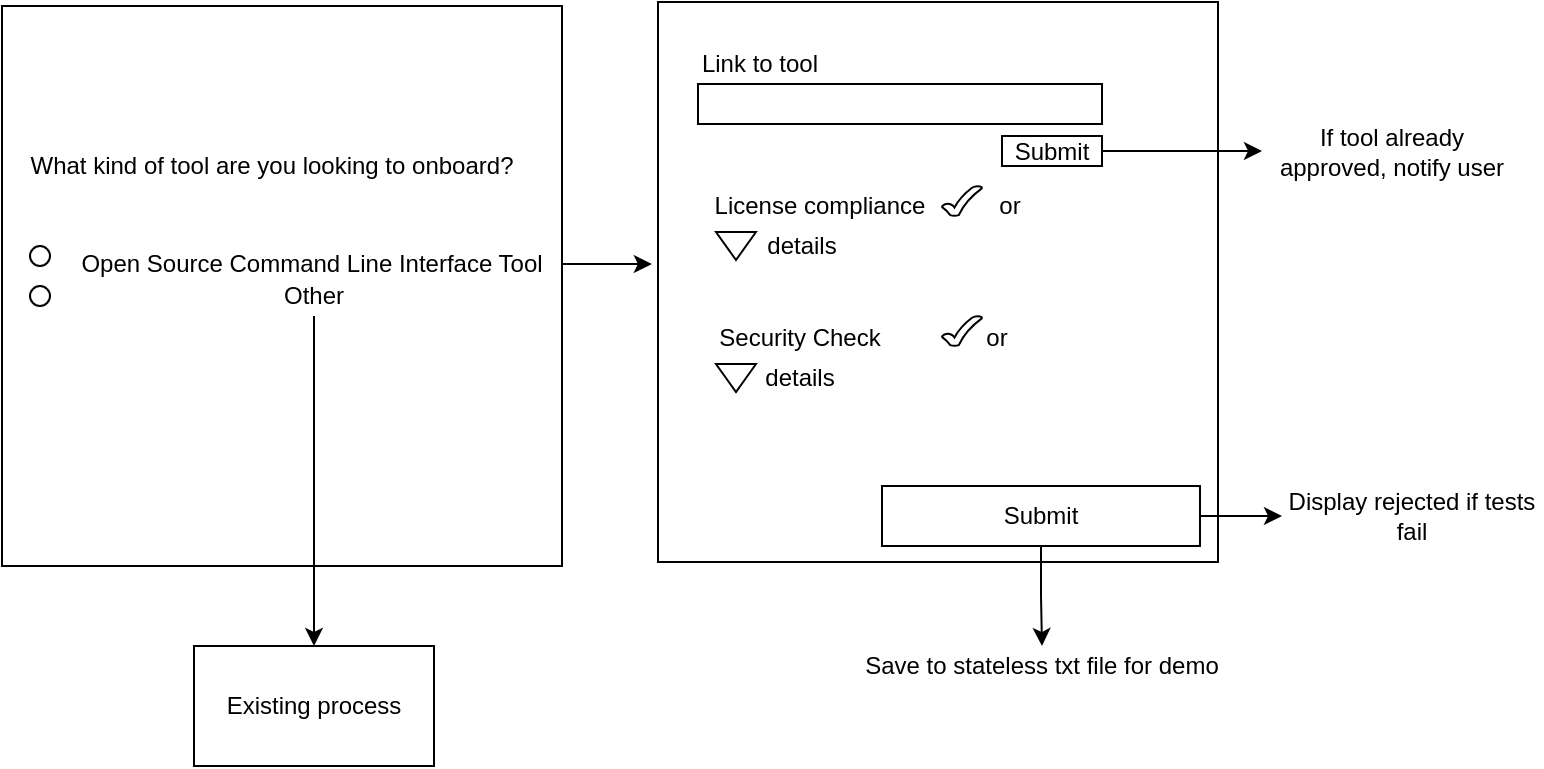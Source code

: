 <mxfile version="12.0.0" type="device" pages="1"><diagram id="hJLxcLU62V9Y4VwuvoXI" name="Page-1"><mxGraphModel dx="856" dy="609" grid="1" gridSize="10" guides="1" tooltips="1" connect="1" arrows="1" fold="1" page="1" pageScale="1" pageWidth="850" pageHeight="1100" math="0" shadow="0"><root><mxCell id="0"/><mxCell id="1" parent="0"/><mxCell id="BCcLj__ooCMpLtx7dTV_-1" value="" style="whiteSpace=wrap;html=1;aspect=fixed;" vertex="1" parent="1"><mxGeometry x="40" y="40" width="280" height="280" as="geometry"/></mxCell><mxCell id="BCcLj__ooCMpLtx7dTV_-2" value="What kind of tool are you looking to onboard?" style="text;html=1;strokeColor=none;fillColor=none;align=center;verticalAlign=middle;whiteSpace=wrap;rounded=0;" vertex="1" parent="1"><mxGeometry x="40" y="110" width="270" height="20" as="geometry"/></mxCell><mxCell id="BCcLj__ooCMpLtx7dTV_-16" style="edgeStyle=orthogonalEdgeStyle;rounded=0;orthogonalLoop=1;jettySize=auto;html=1;exitX=1;exitY=0.5;exitDx=0;exitDy=0;entryX=-0.011;entryY=0.468;entryDx=0;entryDy=0;entryPerimeter=0;" edge="1" parent="1" source="BCcLj__ooCMpLtx7dTV_-3" target="BCcLj__ooCMpLtx7dTV_-14"><mxGeometry relative="1" as="geometry"/></mxCell><mxCell id="BCcLj__ooCMpLtx7dTV_-3" value="Open Source Command Line Interface Tool" style="text;html=1;strokeColor=none;fillColor=none;align=center;verticalAlign=middle;whiteSpace=wrap;rounded=0;" vertex="1" parent="1"><mxGeometry x="70" y="159" width="250" height="20" as="geometry"/></mxCell><mxCell id="BCcLj__ooCMpLtx7dTV_-4" value="" style="ellipse;whiteSpace=wrap;html=1;aspect=fixed;" vertex="1" parent="1"><mxGeometry x="54" y="160" width="10" height="10" as="geometry"/></mxCell><mxCell id="BCcLj__ooCMpLtx7dTV_-6" value="" style="ellipse;whiteSpace=wrap;html=1;aspect=fixed;" vertex="1" parent="1"><mxGeometry x="54" y="180" width="10" height="10" as="geometry"/></mxCell><mxCell id="BCcLj__ooCMpLtx7dTV_-12" style="edgeStyle=orthogonalEdgeStyle;rounded=0;orthogonalLoop=1;jettySize=auto;html=1;exitX=0.5;exitY=1;exitDx=0;exitDy=0;entryX=0.5;entryY=0;entryDx=0;entryDy=0;" edge="1" parent="1" source="BCcLj__ooCMpLtx7dTV_-7" target="BCcLj__ooCMpLtx7dTV_-13"><mxGeometry relative="1" as="geometry"><mxPoint x="196" y="400" as="targetPoint"/></mxGeometry></mxCell><mxCell id="BCcLj__ooCMpLtx7dTV_-7" value="Other" style="text;html=1;strokeColor=none;fillColor=none;align=center;verticalAlign=middle;whiteSpace=wrap;rounded=0;" vertex="1" parent="1"><mxGeometry x="71" y="175" width="250" height="20" as="geometry"/></mxCell><mxCell id="BCcLj__ooCMpLtx7dTV_-13" value="Existing process" style="rounded=0;whiteSpace=wrap;html=1;" vertex="1" parent="1"><mxGeometry x="136" y="360" width="120" height="60" as="geometry"/></mxCell><mxCell id="BCcLj__ooCMpLtx7dTV_-14" value="" style="rounded=0;whiteSpace=wrap;html=1;" vertex="1" parent="1"><mxGeometry x="368" y="38" width="280" height="280" as="geometry"/></mxCell><mxCell id="BCcLj__ooCMpLtx7dTV_-17" value="" style="rounded=0;whiteSpace=wrap;html=1;" vertex="1" parent="1"><mxGeometry x="388" y="79" width="202" height="20" as="geometry"/></mxCell><mxCell id="BCcLj__ooCMpLtx7dTV_-18" value="Link to tool" style="text;html=1;strokeColor=none;fillColor=none;align=center;verticalAlign=middle;whiteSpace=wrap;rounded=0;" vertex="1" parent="1"><mxGeometry x="388" y="59" width="62" height="20" as="geometry"/></mxCell><mxCell id="BCcLj__ooCMpLtx7dTV_-46" style="edgeStyle=orthogonalEdgeStyle;rounded=0;orthogonalLoop=1;jettySize=auto;html=1;exitX=1;exitY=0.5;exitDx=0;exitDy=0;entryX=0;entryY=0.5;entryDx=0;entryDy=0;" edge="1" parent="1" source="BCcLj__ooCMpLtx7dTV_-19" target="BCcLj__ooCMpLtx7dTV_-45"><mxGeometry relative="1" as="geometry"/></mxCell><mxCell id="BCcLj__ooCMpLtx7dTV_-19" value="Submit" style="rounded=0;whiteSpace=wrap;html=1;" vertex="1" parent="1"><mxGeometry x="540" y="105" width="50" height="15" as="geometry"/></mxCell><mxCell id="BCcLj__ooCMpLtx7dTV_-20" value="License compliance " style="text;html=1;strokeColor=none;fillColor=none;align=center;verticalAlign=middle;whiteSpace=wrap;rounded=0;" vertex="1" parent="1"><mxGeometry x="388" y="130" width="122" height="20" as="geometry"/></mxCell><mxCell id="BCcLj__ooCMpLtx7dTV_-21" value="" style="verticalLabelPosition=bottom;verticalAlign=top;html=1;shape=mxgraph.basic.tick" vertex="1" parent="1"><mxGeometry x="510" y="130" width="20" height="15" as="geometry"/></mxCell><mxCell id="BCcLj__ooCMpLtx7dTV_-22" value="" style="shape=image;html=1;verticalAlign=top;verticalLabelPosition=bottom;labelBackgroundColor=#ffffff;imageAspect=0;aspect=fixed;image=https://cdn3.iconfinder.com/data/icons/virtual-notebook/16/button_close-128.png" vertex="1" parent="1"><mxGeometry x="556" y="131" width="18" height="18" as="geometry"/></mxCell><mxCell id="BCcLj__ooCMpLtx7dTV_-23" value="or" style="text;html=1;strokeColor=none;fillColor=none;align=center;verticalAlign=middle;whiteSpace=wrap;rounded=0;" vertex="1" parent="1"><mxGeometry x="534" y="130" width="20" height="20" as="geometry"/></mxCell><mxCell id="BCcLj__ooCMpLtx7dTV_-24" value="Security Check" style="text;html=1;strokeColor=none;fillColor=none;align=center;verticalAlign=middle;whiteSpace=wrap;rounded=0;" vertex="1" parent="1"><mxGeometry x="378" y="196" width="122" height="20" as="geometry"/></mxCell><mxCell id="BCcLj__ooCMpLtx7dTV_-25" value="" style="shape=image;html=1;verticalAlign=top;verticalLabelPosition=bottom;labelBackgroundColor=#ffffff;imageAspect=0;aspect=fixed;image=https://cdn3.iconfinder.com/data/icons/virtual-notebook/16/button_close-128.png" vertex="1" parent="1"><mxGeometry x="561" y="197" width="18" height="18" as="geometry"/></mxCell><mxCell id="BCcLj__ooCMpLtx7dTV_-26" value="or" style="text;html=1;strokeColor=none;fillColor=none;align=center;verticalAlign=middle;whiteSpace=wrap;rounded=0;" vertex="1" parent="1"><mxGeometry x="525" y="196" width="25" height="20" as="geometry"/></mxCell><mxCell id="BCcLj__ooCMpLtx7dTV_-33" value="" style="verticalLabelPosition=bottom;verticalAlign=top;html=1;shape=mxgraph.basic.tick" vertex="1" parent="1"><mxGeometry x="510" y="195" width="20" height="15" as="geometry"/></mxCell><mxCell id="BCcLj__ooCMpLtx7dTV_-35" value="" style="triangle;whiteSpace=wrap;html=1;rotation=90;" vertex="1" parent="1"><mxGeometry x="400" y="150" width="14" height="20" as="geometry"/></mxCell><mxCell id="BCcLj__ooCMpLtx7dTV_-36" value="details" style="text;html=1;strokeColor=none;fillColor=none;align=center;verticalAlign=middle;whiteSpace=wrap;rounded=0;" vertex="1" parent="1"><mxGeometry x="420" y="150" width="40" height="20" as="geometry"/></mxCell><mxCell id="BCcLj__ooCMpLtx7dTV_-37" value="" style="triangle;whiteSpace=wrap;html=1;rotation=90;" vertex="1" parent="1"><mxGeometry x="400" y="216" width="14" height="20" as="geometry"/></mxCell><mxCell id="BCcLj__ooCMpLtx7dTV_-38" value="details" style="text;html=1;strokeColor=none;fillColor=none;align=center;verticalAlign=middle;whiteSpace=wrap;rounded=0;" vertex="1" parent="1"><mxGeometry x="419" y="216" width="40" height="20" as="geometry"/></mxCell><mxCell id="BCcLj__ooCMpLtx7dTV_-44" style="edgeStyle=orthogonalEdgeStyle;rounded=0;orthogonalLoop=1;jettySize=auto;html=1;exitX=1;exitY=0.5;exitDx=0;exitDy=0;entryX=0;entryY=0.5;entryDx=0;entryDy=0;" edge="1" parent="1" source="BCcLj__ooCMpLtx7dTV_-41" target="BCcLj__ooCMpLtx7dTV_-43"><mxGeometry relative="1" as="geometry"/></mxCell><mxCell id="BCcLj__ooCMpLtx7dTV_-48" style="edgeStyle=orthogonalEdgeStyle;rounded=0;orthogonalLoop=1;jettySize=auto;html=1;exitX=0.5;exitY=1;exitDx=0;exitDy=0;entryX=0.5;entryY=0;entryDx=0;entryDy=0;" edge="1" parent="1" source="BCcLj__ooCMpLtx7dTV_-41" target="BCcLj__ooCMpLtx7dTV_-47"><mxGeometry relative="1" as="geometry"/></mxCell><mxCell id="BCcLj__ooCMpLtx7dTV_-41" value="Submit" style="rounded=0;whiteSpace=wrap;html=1;" vertex="1" parent="1"><mxGeometry x="480" y="280" width="159" height="30" as="geometry"/></mxCell><mxCell id="BCcLj__ooCMpLtx7dTV_-43" value="Display rejected if tests fail" style="text;html=1;strokeColor=none;fillColor=none;align=center;verticalAlign=middle;whiteSpace=wrap;rounded=0;" vertex="1" parent="1"><mxGeometry x="680" y="285" width="130" height="20" as="geometry"/></mxCell><mxCell id="BCcLj__ooCMpLtx7dTV_-45" value="If tool already approved, notify user" style="text;html=1;strokeColor=none;fillColor=none;align=center;verticalAlign=middle;whiteSpace=wrap;rounded=0;" vertex="1" parent="1"><mxGeometry x="670" y="102.5" width="130" height="20" as="geometry"/></mxCell><mxCell id="BCcLj__ooCMpLtx7dTV_-47" value="Save to stateless txt file for demo" style="text;html=1;strokeColor=none;fillColor=none;align=center;verticalAlign=middle;whiteSpace=wrap;rounded=0;" vertex="1" parent="1"><mxGeometry x="460" y="360" width="200" height="20" as="geometry"/></mxCell></root></mxGraphModel></diagram></mxfile>